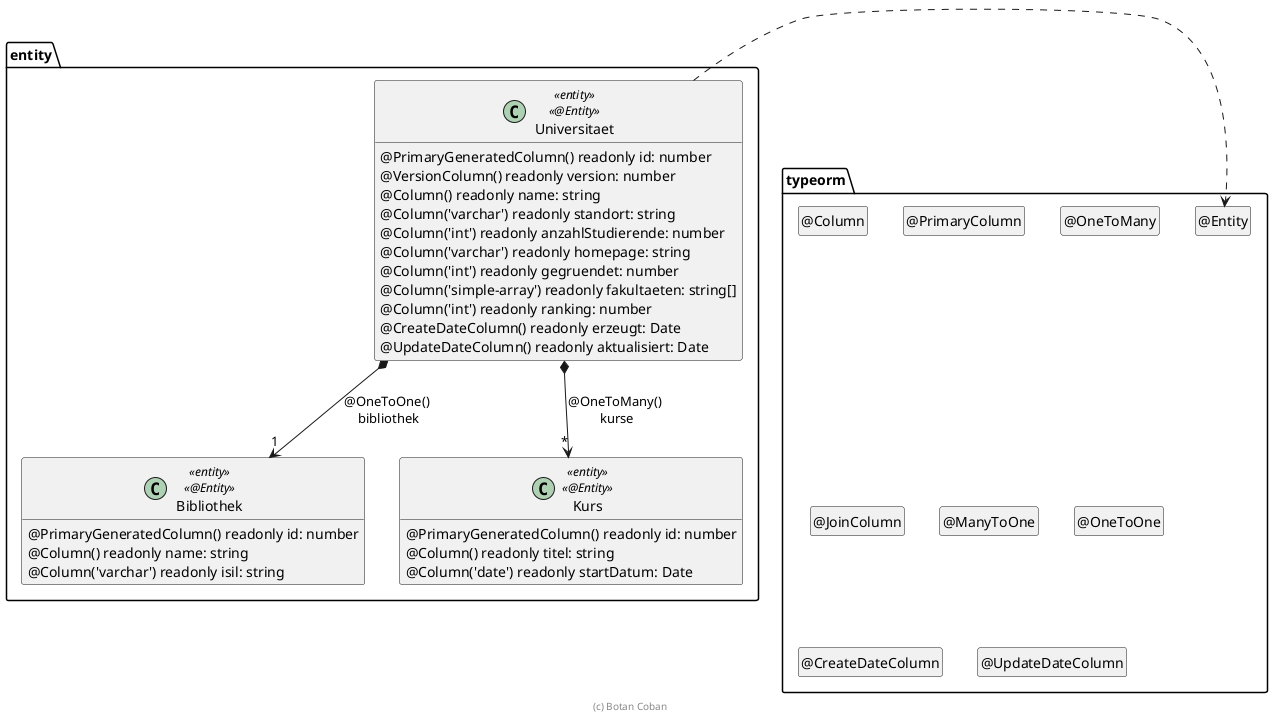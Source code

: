 ' Copyright (C) 2019 - present Juergen Zimmermann, Hochschule Karlsruhe
' Copyright (C) 2019 - present Botan Coban
'
' This program is free software: you can redistribute it and/or modify
' it under the terms of the GNU General Public License as published by
' the Free Software Foundation, either version 3 of the License, or
' (at your option) any later version.
'
' This program is distributed in the hope that it will be useful,
' but WITHOUT ANY WARRANTY; without even the implied warranty of
' MERCHANTABILITY or FITNESS FOR A PARTICULAR PURPOSE.  See the
' GNU General Public License for more details.
'
' You should have received a copy of the GNU General Public License
' along with this program.  If not, see <https://www.gnu.org/licenses/>.

' Preview durch <Alt>d

@startuml Entity

package typeorm {
  class "@Entity" as Entity
  hide Entity circle
  class "@Column" as Column
  hide Column circle
  class "@PrimaryColumn" as PrimaryColumn
  hide PrimaryColumn circle
  class "@OneToMany" as OneToMany
  hide OneToMany circle
  class "@JoinColumn" as JoinColumn
  hide JoinColumn circle
  class "@ManyToOne" as ManyToOne
  hide ManyToOne circle
  class "@OneToOne" as OneToOne
  hide OneToOne circle
  class "@CreateDateColumn" as CreateDateColumn
  hide CreateDateColumn circle
  class "@UpdateDateColumn" as UpdateDateColumn
  hide UpdateDateColumn circle
}

package entity {
  class Universitaet <<entity>> <<@Entity>> {
    @PrimaryGeneratedColumn() readonly id: number
    @VersionColumn() readonly version: number
    @Column() readonly name: string
    @Column('varchar') readonly standort: string
    @Column('int') readonly anzahlStudierende: number
    @Column('varchar') readonly homepage: string
    @Column('int') readonly gegruendet: number
    @Column('simple-array') readonly fakultaeten: string[]
    @Column('int') readonly ranking: number
    @CreateDateColumn() readonly erzeugt: Date
    @UpdateDateColumn() readonly aktualisiert: Date
  }

  class Bibliothek <<entity>> <<@Entity>> {
    @PrimaryGeneratedColumn() readonly id: number
    @Column() readonly name: string
    @Column('varchar') readonly isil: string
  }

  class Kurs <<entity>> <<@Entity>> {
    @PrimaryGeneratedColumn() readonly id: number
    @Column() readonly titel: string
    @Column('date') readonly startDatum: Date
  }



  Universitaet *--> "1" Bibliothek : @OneToOne() \nbibliothek
  Universitaet *--> "*" Kurs : @OneToMany() \nkurse

  Universitaet .right.> Entity
}

hide empty members

footer (c) Botan Coban

@enduml
